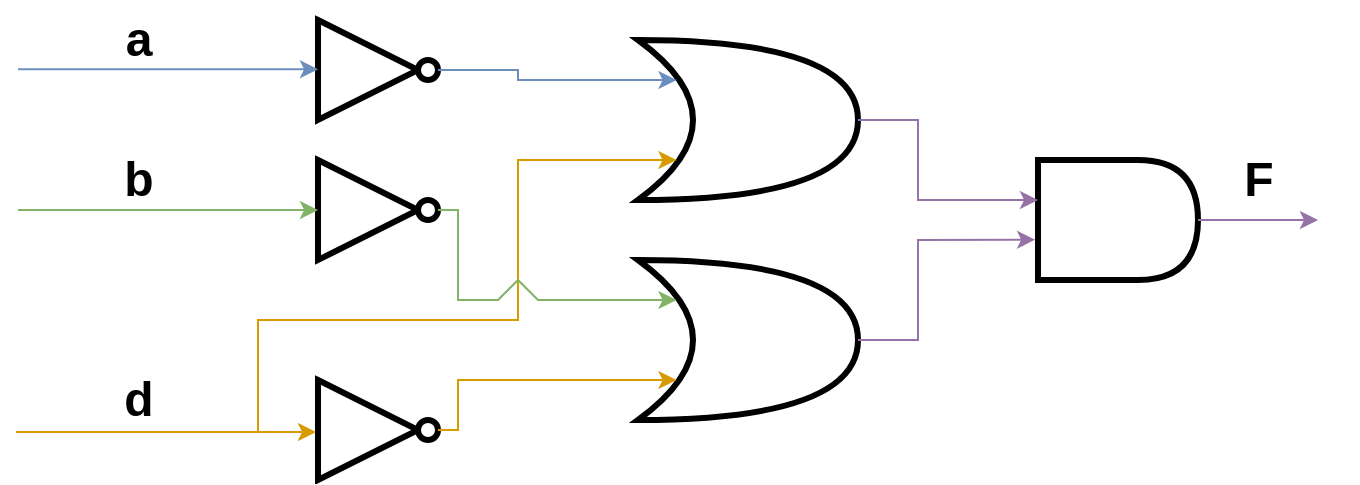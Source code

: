 <mxfile version="18.1.3" type="github">
  <diagram id="oujFDRQerUaZqAzdHEWn" name="Page-1">
    <mxGraphModel dx="1462" dy="789" grid="1" gridSize="10" guides="1" tooltips="1" connect="1" arrows="1" fold="1" page="1" pageScale="1" pageWidth="827" pageHeight="1169" math="0" shadow="0">
      <root>
        <mxCell id="0" />
        <mxCell id="1" parent="0" />
        <mxCell id="atvXXBvYYj4uNepuU7Ez-1" value="a" style="text;strokeColor=none;fillColor=none;html=1;fontSize=24;fontStyle=1;verticalAlign=middle;align=center;" vertex="1" parent="1">
          <mxGeometry x="40" y="110" width="100" height="40" as="geometry" />
        </mxCell>
        <mxCell id="atvXXBvYYj4uNepuU7Ez-2" value="b" style="text;strokeColor=none;fillColor=none;html=1;fontSize=24;fontStyle=1;verticalAlign=middle;align=center;" vertex="1" parent="1">
          <mxGeometry x="40" y="180" width="100" height="40" as="geometry" />
        </mxCell>
        <mxCell id="atvXXBvYYj4uNepuU7Ez-4" value="d" style="text;strokeColor=none;fillColor=none;html=1;fontSize=24;fontStyle=1;verticalAlign=middle;align=center;" vertex="1" parent="1">
          <mxGeometry x="40" y="290" width="100" height="40" as="geometry" />
        </mxCell>
        <mxCell id="atvXXBvYYj4uNepuU7Ez-7" value="" style="group" vertex="1" connectable="0" parent="1">
          <mxGeometry x="180" y="120" width="60" height="50" as="geometry" />
        </mxCell>
        <mxCell id="atvXXBvYYj4uNepuU7Ez-5" value="" style="triangle;whiteSpace=wrap;html=1;strokeWidth=3;" vertex="1" parent="atvXXBvYYj4uNepuU7Ez-7">
          <mxGeometry width="50" height="50" as="geometry" />
        </mxCell>
        <mxCell id="atvXXBvYYj4uNepuU7Ez-6" value="" style="ellipse;whiteSpace=wrap;html=1;aspect=fixed;strokeWidth=3;" vertex="1" parent="atvXXBvYYj4uNepuU7Ez-7">
          <mxGeometry x="50" y="20" width="10" height="10" as="geometry" />
        </mxCell>
        <mxCell id="atvXXBvYYj4uNepuU7Ez-8" value="" style="group" vertex="1" connectable="0" parent="1">
          <mxGeometry x="180" y="190" width="60" height="50" as="geometry" />
        </mxCell>
        <mxCell id="atvXXBvYYj4uNepuU7Ez-9" value="" style="triangle;whiteSpace=wrap;html=1;strokeWidth=3;" vertex="1" parent="atvXXBvYYj4uNepuU7Ez-8">
          <mxGeometry width="50" height="50" as="geometry" />
        </mxCell>
        <mxCell id="atvXXBvYYj4uNepuU7Ez-10" value="" style="ellipse;whiteSpace=wrap;html=1;aspect=fixed;strokeWidth=3;" vertex="1" parent="atvXXBvYYj4uNepuU7Ez-8">
          <mxGeometry x="50" y="20" width="10" height="10" as="geometry" />
        </mxCell>
        <mxCell id="atvXXBvYYj4uNepuU7Ez-11" value="" style="endArrow=classic;html=1;rounded=0;entryX=0;entryY=0.5;entryDx=0;entryDy=0;fillColor=#d5e8d4;strokeColor=#82b366;" edge="1" parent="1" target="atvXXBvYYj4uNepuU7Ez-9">
          <mxGeometry width="50" height="50" relative="1" as="geometry">
            <mxPoint x="30" y="215" as="sourcePoint" />
            <mxPoint x="300" y="210" as="targetPoint" />
          </mxGeometry>
        </mxCell>
        <mxCell id="atvXXBvYYj4uNepuU7Ez-12" value="" style="endArrow=classic;html=1;rounded=0;entryX=0;entryY=0.5;entryDx=0;entryDy=0;fillColor=#dae8fc;strokeColor=#6c8ebf;" edge="1" parent="1">
          <mxGeometry width="50" height="50" relative="1" as="geometry">
            <mxPoint x="30.0" y="144.66" as="sourcePoint" />
            <mxPoint x="180" y="144.66" as="targetPoint" />
          </mxGeometry>
        </mxCell>
        <mxCell id="atvXXBvYYj4uNepuU7Ez-13" value="" style="endArrow=classic;html=1;rounded=0;entryX=0;entryY=0.5;entryDx=0;entryDy=0;fillColor=#ffe6cc;strokeColor=#d79b00;" edge="1" parent="1">
          <mxGeometry width="50" height="50" relative="1" as="geometry">
            <mxPoint x="29.0" y="326" as="sourcePoint" />
            <mxPoint x="179" y="326" as="targetPoint" />
          </mxGeometry>
        </mxCell>
        <mxCell id="atvXXBvYYj4uNepuU7Ez-14" value="" style="group" vertex="1" connectable="0" parent="1">
          <mxGeometry x="180" y="300" width="60" height="50" as="geometry" />
        </mxCell>
        <mxCell id="atvXXBvYYj4uNepuU7Ez-15" value="" style="triangle;whiteSpace=wrap;html=1;strokeWidth=3;" vertex="1" parent="atvXXBvYYj4uNepuU7Ez-14">
          <mxGeometry width="50" height="50" as="geometry" />
        </mxCell>
        <mxCell id="atvXXBvYYj4uNepuU7Ez-16" value="" style="ellipse;whiteSpace=wrap;html=1;aspect=fixed;strokeWidth=3;" vertex="1" parent="atvXXBvYYj4uNepuU7Ez-14">
          <mxGeometry x="50" y="20" width="10" height="10" as="geometry" />
        </mxCell>
        <mxCell id="atvXXBvYYj4uNepuU7Ez-20" value="" style="shape=xor;whiteSpace=wrap;html=1;strokeWidth=3;" vertex="1" parent="1">
          <mxGeometry x="340" y="240" width="110" height="80" as="geometry" />
        </mxCell>
        <mxCell id="atvXXBvYYj4uNepuU7Ez-22" value="" style="shape=xor;whiteSpace=wrap;html=1;strokeWidth=3;" vertex="1" parent="1">
          <mxGeometry x="340" y="130" width="110" height="80" as="geometry" />
        </mxCell>
        <mxCell id="atvXXBvYYj4uNepuU7Ez-23" value="" style="endArrow=classic;html=1;rounded=0;entryX=0.175;entryY=0.75;entryDx=0;entryDy=0;entryPerimeter=0;fillColor=#ffe6cc;strokeColor=#d79b00;" edge="1" parent="1" target="atvXXBvYYj4uNepuU7Ez-22">
          <mxGeometry width="50" height="50" relative="1" as="geometry">
            <mxPoint x="150" y="326" as="sourcePoint" />
            <mxPoint x="180" y="260" as="targetPoint" />
            <Array as="points">
              <mxPoint x="150" y="270" />
              <mxPoint x="280" y="270" />
              <mxPoint x="280" y="190" />
            </Array>
          </mxGeometry>
        </mxCell>
        <mxCell id="atvXXBvYYj4uNepuU7Ez-24" value="" style="endArrow=classic;html=1;rounded=0;exitX=1;exitY=0.5;exitDx=0;exitDy=0;entryX=0.175;entryY=0.25;entryDx=0;entryDy=0;entryPerimeter=0;fillColor=#d5e8d4;strokeColor=#82b366;" edge="1" parent="1" source="atvXXBvYYj4uNepuU7Ez-10" target="atvXXBvYYj4uNepuU7Ez-20">
          <mxGeometry width="50" height="50" relative="1" as="geometry">
            <mxPoint x="260" y="260" as="sourcePoint" />
            <mxPoint x="310" y="210" as="targetPoint" />
            <Array as="points">
              <mxPoint x="250" y="215" />
              <mxPoint x="250" y="260" />
              <mxPoint x="270" y="260" />
              <mxPoint x="280" y="250" />
              <mxPoint x="290" y="260" />
            </Array>
          </mxGeometry>
        </mxCell>
        <mxCell id="atvXXBvYYj4uNepuU7Ez-25" value="" style="endArrow=classic;html=1;rounded=0;exitX=1;exitY=0.5;exitDx=0;exitDy=0;entryX=0.175;entryY=0.75;entryDx=0;entryDy=0;entryPerimeter=0;fillColor=#ffe6cc;strokeColor=#d79b00;" edge="1" parent="1" source="atvXXBvYYj4uNepuU7Ez-16" target="atvXXBvYYj4uNepuU7Ez-20">
          <mxGeometry width="50" height="50" relative="1" as="geometry">
            <mxPoint x="260" y="260" as="sourcePoint" />
            <mxPoint x="310" y="210" as="targetPoint" />
            <Array as="points">
              <mxPoint x="250" y="325" />
              <mxPoint x="250" y="300" />
            </Array>
          </mxGeometry>
        </mxCell>
        <mxCell id="atvXXBvYYj4uNepuU7Ez-26" value="" style="endArrow=classic;html=1;rounded=0;exitX=1;exitY=0.5;exitDx=0;exitDy=0;entryX=0.175;entryY=0.25;entryDx=0;entryDy=0;entryPerimeter=0;fillColor=#dae8fc;strokeColor=#6c8ebf;" edge="1" parent="1" source="atvXXBvYYj4uNepuU7Ez-6" target="atvXXBvYYj4uNepuU7Ez-22">
          <mxGeometry width="50" height="50" relative="1" as="geometry">
            <mxPoint x="260" y="220" as="sourcePoint" />
            <mxPoint x="310" y="170" as="targetPoint" />
            <Array as="points">
              <mxPoint x="280" y="145" />
              <mxPoint x="280" y="150" />
            </Array>
          </mxGeometry>
        </mxCell>
        <mxCell id="atvXXBvYYj4uNepuU7Ez-27" value="" style="shape=delay;whiteSpace=wrap;html=1;strokeWidth=3;" vertex="1" parent="1">
          <mxGeometry x="540" y="190" width="80" height="60" as="geometry" />
        </mxCell>
        <mxCell id="atvXXBvYYj4uNepuU7Ez-28" value="" style="endArrow=classic;html=1;rounded=0;entryX=-0.018;entryY=0.664;entryDx=0;entryDy=0;entryPerimeter=0;exitX=1;exitY=0.5;exitDx=0;exitDy=0;exitPerimeter=0;fillColor=#e1d5e7;strokeColor=#9673a6;" edge="1" parent="1" source="atvXXBvYYj4uNepuU7Ez-20" target="atvXXBvYYj4uNepuU7Ez-27">
          <mxGeometry width="50" height="50" relative="1" as="geometry">
            <mxPoint x="360" y="280" as="sourcePoint" />
            <mxPoint x="410" y="230" as="targetPoint" />
            <Array as="points">
              <mxPoint x="480" y="280" />
              <mxPoint x="480" y="230" />
            </Array>
          </mxGeometry>
        </mxCell>
        <mxCell id="atvXXBvYYj4uNepuU7Ez-29" value="" style="endArrow=classic;html=1;rounded=0;exitX=1;exitY=0.5;exitDx=0;exitDy=0;exitPerimeter=0;fillColor=#e1d5e7;strokeColor=#9673a6;" edge="1" parent="1" source="atvXXBvYYj4uNepuU7Ez-22">
          <mxGeometry width="50" height="50" relative="1" as="geometry">
            <mxPoint x="400" y="190" as="sourcePoint" />
            <mxPoint x="540" y="210" as="targetPoint" />
            <Array as="points">
              <mxPoint x="480" y="170" />
              <mxPoint x="480" y="210" />
            </Array>
          </mxGeometry>
        </mxCell>
        <mxCell id="atvXXBvYYj4uNepuU7Ez-30" value="" style="endArrow=classic;html=1;rounded=0;exitX=1;exitY=0.5;exitDx=0;exitDy=0;fillColor=#e1d5e7;strokeColor=#9673a6;" edge="1" parent="1" source="atvXXBvYYj4uNepuU7Ez-27">
          <mxGeometry width="50" height="50" relative="1" as="geometry">
            <mxPoint x="570" y="210" as="sourcePoint" />
            <mxPoint x="680" y="220" as="targetPoint" />
          </mxGeometry>
        </mxCell>
        <mxCell id="atvXXBvYYj4uNepuU7Ez-31" value="F" style="text;strokeColor=none;fillColor=none;html=1;fontSize=24;fontStyle=1;verticalAlign=middle;align=center;" vertex="1" parent="1">
          <mxGeometry x="600" y="180" width="100" height="40" as="geometry" />
        </mxCell>
      </root>
    </mxGraphModel>
  </diagram>
</mxfile>
